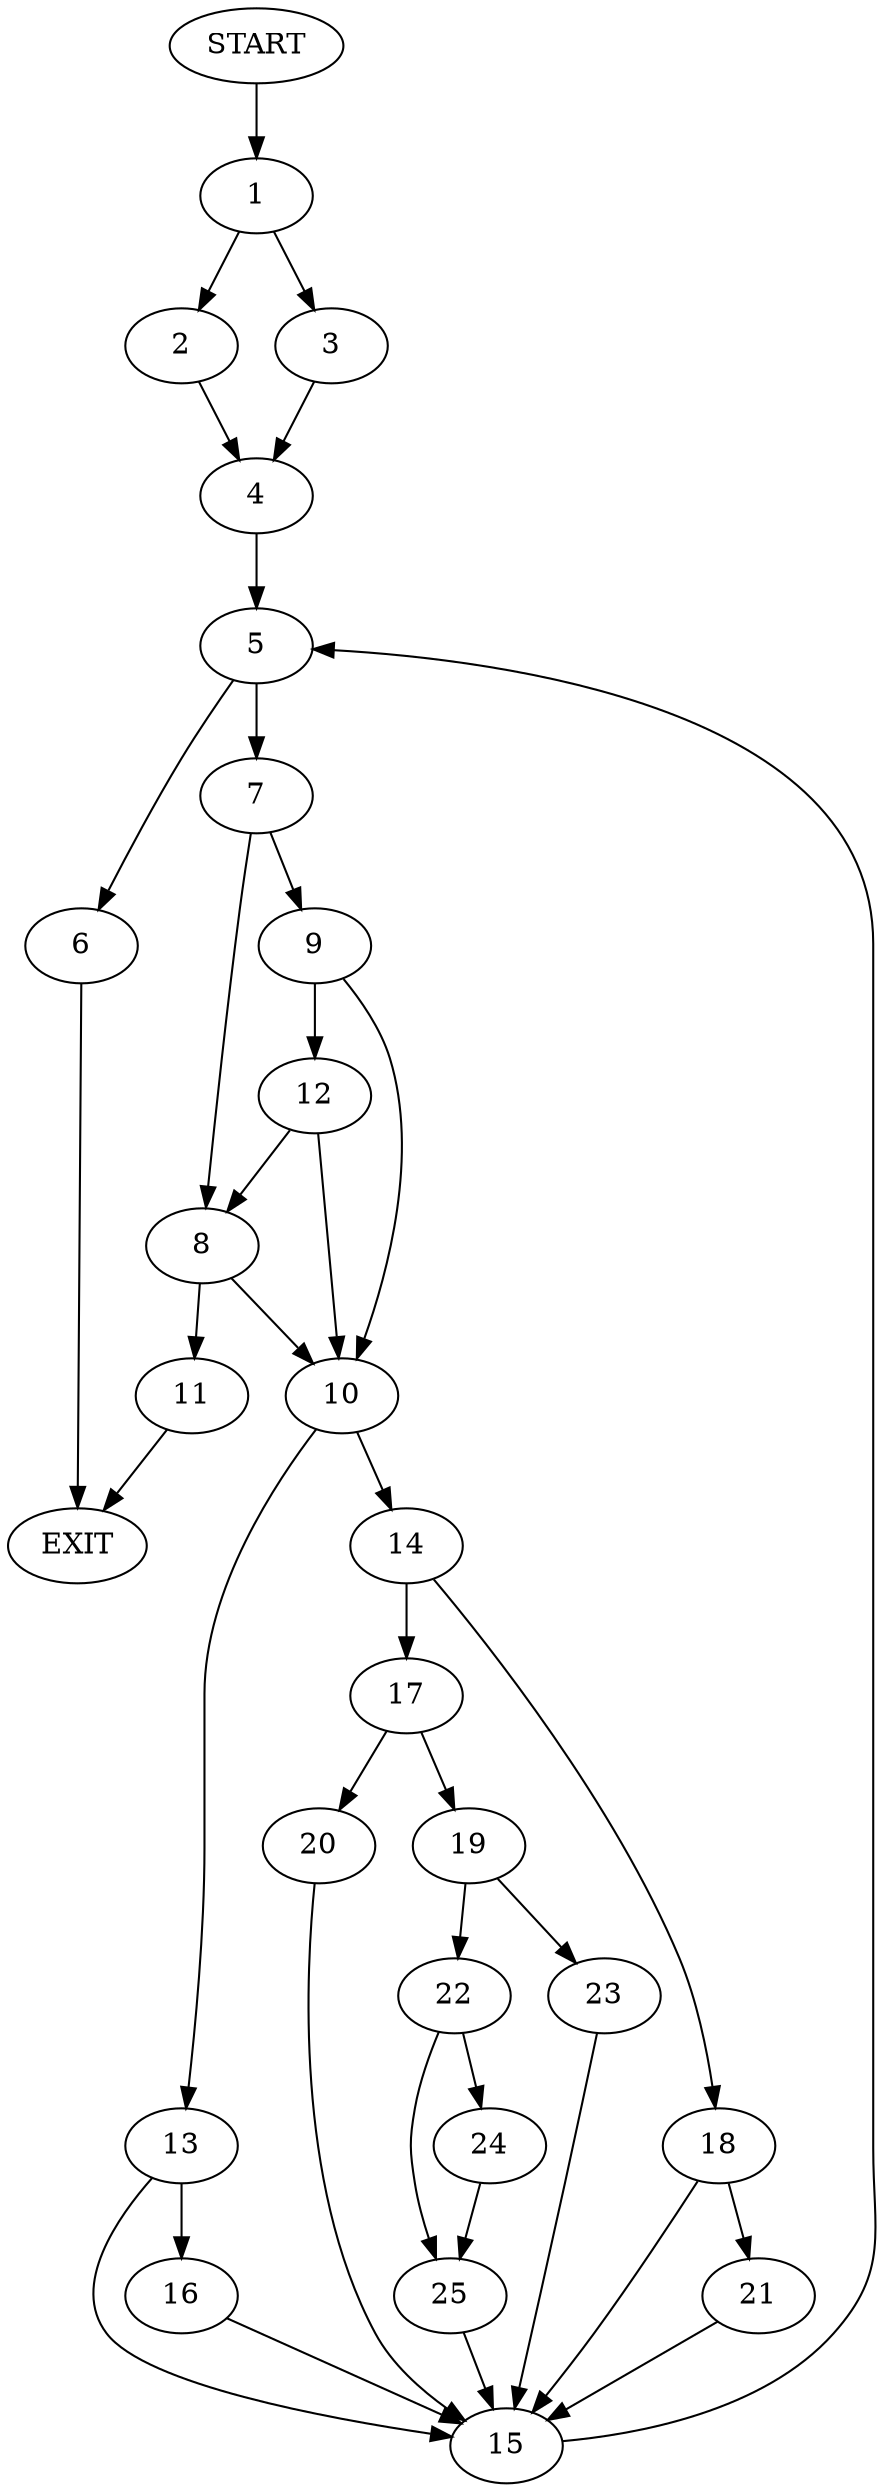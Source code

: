 digraph {
0 [label="START"]
26 [label="EXIT"]
0 -> 1
1 -> 2
1 -> 3
2 -> 4
3 -> 4
4 -> 5
5 -> 6
5 -> 7
6 -> 26
7 -> 8
7 -> 9
8 -> 10
8 -> 11
9 -> 10
9 -> 12
12 -> 8
12 -> 10
10 -> 13
10 -> 14
11 -> 26
13 -> 15
13 -> 16
14 -> 17
14 -> 18
16 -> 15
15 -> 5
17 -> 19
17 -> 20
18 -> 15
18 -> 21
21 -> 15
20 -> 15
19 -> 22
19 -> 23
23 -> 15
22 -> 24
22 -> 25
25 -> 15
24 -> 25
}

